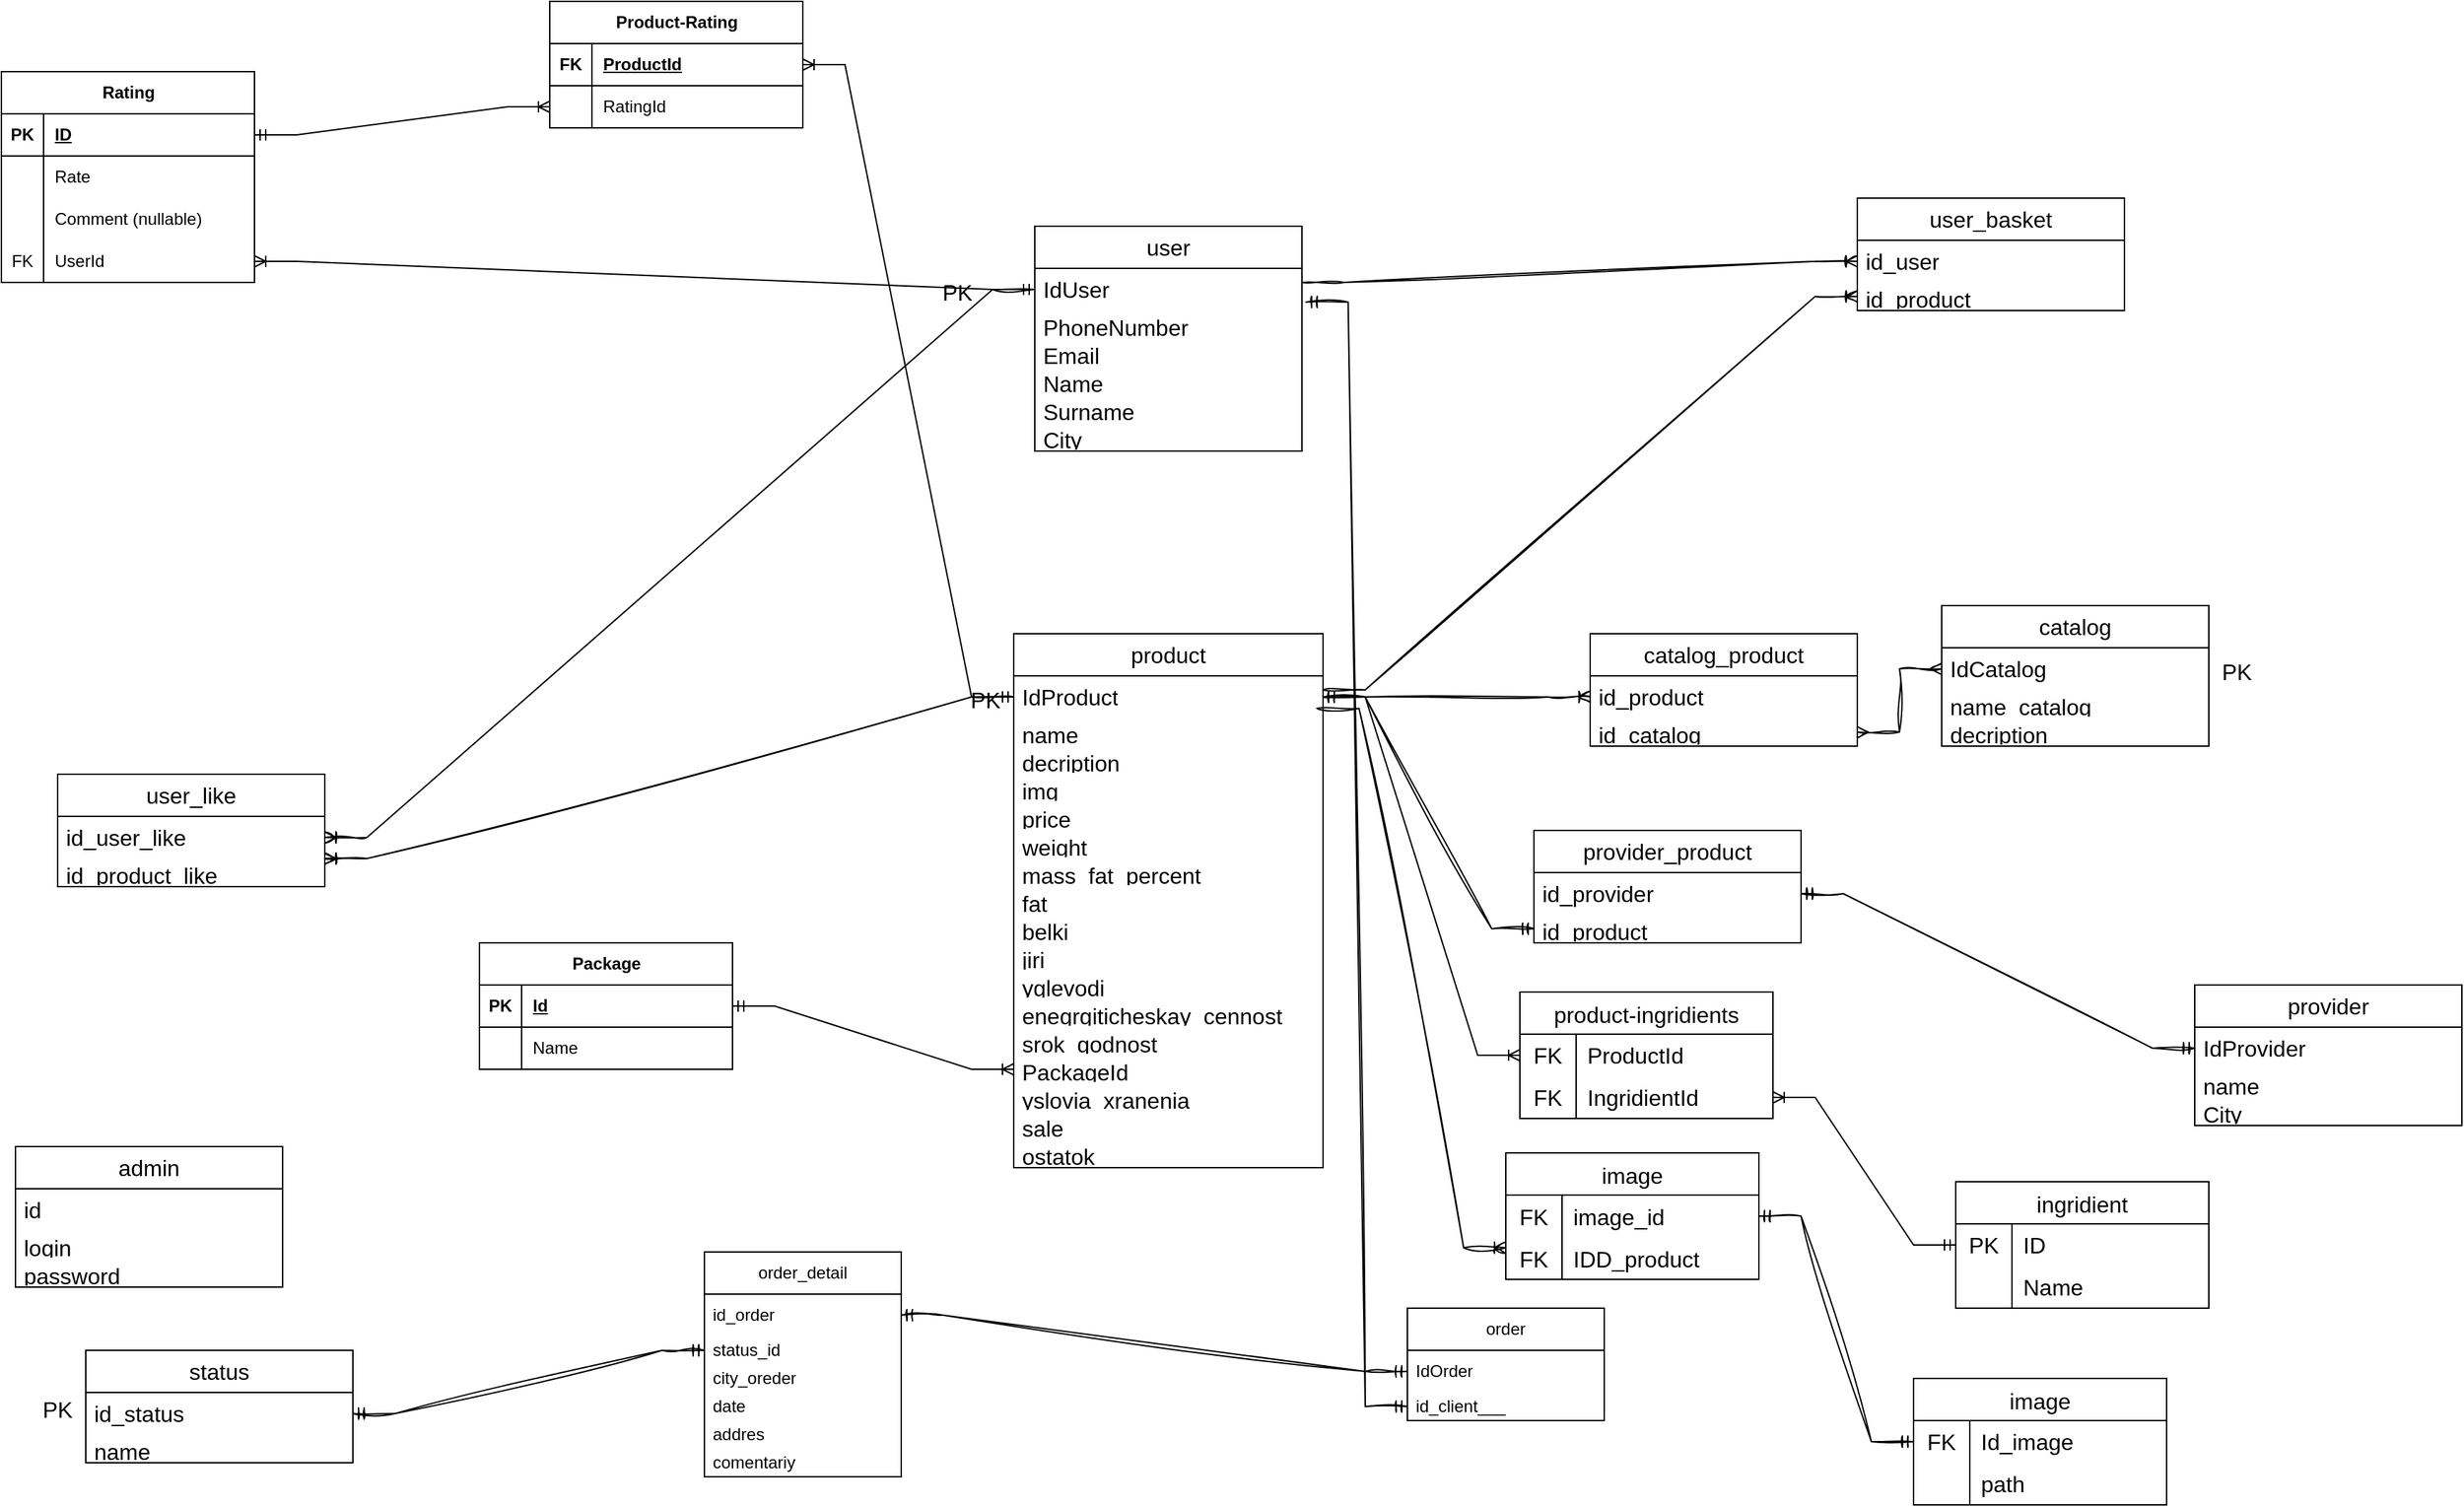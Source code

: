 <mxfile version="22.0.4" type="device">
  <diagram name="Страница — 1" id="9WhRX4E4JsD9WBq3eTZg">
    <mxGraphModel dx="2172" dy="1780" grid="1" gridSize="10" guides="1" tooltips="1" connect="1" arrows="1" fold="1" page="1" pageScale="1" pageWidth="827" pageHeight="1169" math="0" shadow="0">
      <root>
        <mxCell id="0" />
        <mxCell id="1" parent="0" />
        <mxCell id="KAhlrAzQ4yPMb8R67TAE-7" value="user" style="swimlane;fontStyle=0;childLayout=stackLayout;horizontal=1;startSize=30;horizontalStack=0;resizeParent=1;resizeParentMax=0;resizeLast=0;collapsible=1;marginBottom=0;whiteSpace=wrap;html=1;hachureGap=4;fontFamily=Helvetica;fontSize=16;" parent="1" vertex="1">
          <mxGeometry x="295" y="-120" width="190" height="160" as="geometry" />
        </mxCell>
        <mxCell id="KAhlrAzQ4yPMb8R67TAE-8" value="IdUser" style="text;strokeColor=none;fillColor=none;align=left;verticalAlign=middle;spacingLeft=4;spacingRight=4;overflow=hidden;points=[[0,0.5],[1,0.5]];portConstraint=eastwest;rotatable=0;whiteSpace=wrap;html=1;fontSize=16;fontFamily=Helvetica;" parent="KAhlrAzQ4yPMb8R67TAE-7" vertex="1">
          <mxGeometry y="30" width="190" height="30" as="geometry" />
        </mxCell>
        <mxCell id="KAhlrAzQ4yPMb8R67TAE-9" value="PhoneNumber" style="text;strokeColor=none;fillColor=none;align=left;verticalAlign=middle;spacingLeft=4;spacingRight=4;overflow=hidden;points=[[0,0.5],[1,0.5]];portConstraint=eastwest;rotatable=0;whiteSpace=wrap;html=1;fontSize=16;fontFamily=Helvetica;" parent="KAhlrAzQ4yPMb8R67TAE-7" vertex="1">
          <mxGeometry y="60" width="190" height="20" as="geometry" />
        </mxCell>
        <mxCell id="KAhlrAzQ4yPMb8R67TAE-10" value="Email" style="text;strokeColor=none;fillColor=none;align=left;verticalAlign=middle;spacingLeft=4;spacingRight=4;overflow=hidden;points=[[0,0.5],[1,0.5]];portConstraint=eastwest;rotatable=0;whiteSpace=wrap;html=1;fontSize=16;fontFamily=Helvetica;" parent="KAhlrAzQ4yPMb8R67TAE-7" vertex="1">
          <mxGeometry y="80" width="190" height="20" as="geometry" />
        </mxCell>
        <mxCell id="KAhlrAzQ4yPMb8R67TAE-11" value="Name" style="text;strokeColor=none;fillColor=none;align=left;verticalAlign=middle;spacingLeft=4;spacingRight=4;overflow=hidden;points=[[0,0.5],[1,0.5]];portConstraint=eastwest;rotatable=0;whiteSpace=wrap;html=1;fontSize=16;fontFamily=Helvetica;" parent="KAhlrAzQ4yPMb8R67TAE-7" vertex="1">
          <mxGeometry y="100" width="190" height="20" as="geometry" />
        </mxCell>
        <mxCell id="KAhlrAzQ4yPMb8R67TAE-12" value="Surname" style="text;strokeColor=none;fillColor=none;align=left;verticalAlign=middle;spacingLeft=4;spacingRight=4;overflow=hidden;points=[[0,0.5],[1,0.5]];portConstraint=eastwest;rotatable=0;whiteSpace=wrap;html=1;fontSize=16;fontFamily=Helvetica;" parent="KAhlrAzQ4yPMb8R67TAE-7" vertex="1">
          <mxGeometry y="120" width="190" height="20" as="geometry" />
        </mxCell>
        <mxCell id="KAhlrAzQ4yPMb8R67TAE-13" value="City" style="text;strokeColor=none;fillColor=none;align=left;verticalAlign=middle;spacingLeft=4;spacingRight=4;overflow=hidden;points=[[0,0.5],[1,0.5]];portConstraint=eastwest;rotatable=0;whiteSpace=wrap;html=1;fontSize=16;fontFamily=Helvetica;" parent="KAhlrAzQ4yPMb8R67TAE-7" vertex="1">
          <mxGeometry y="140" width="190" height="20" as="geometry" />
        </mxCell>
        <mxCell id="KAhlrAzQ4yPMb8R67TAE-14" value="admin" style="swimlane;fontStyle=0;childLayout=stackLayout;horizontal=1;startSize=30;horizontalStack=0;resizeParent=1;resizeParentMax=0;resizeLast=0;collapsible=1;marginBottom=0;whiteSpace=wrap;html=1;hachureGap=4;fontFamily=Helvetica;fontSize=16;" parent="1" vertex="1">
          <mxGeometry x="-430" y="535" width="190" height="100" as="geometry" />
        </mxCell>
        <mxCell id="KAhlrAzQ4yPMb8R67TAE-15" value="id" style="text;strokeColor=none;fillColor=none;align=left;verticalAlign=middle;spacingLeft=4;spacingRight=4;overflow=hidden;points=[[0,0.5],[1,0.5]];portConstraint=eastwest;rotatable=0;whiteSpace=wrap;html=1;fontSize=16;fontFamily=Helvetica;" parent="KAhlrAzQ4yPMb8R67TAE-14" vertex="1">
          <mxGeometry y="30" width="190" height="30" as="geometry" />
        </mxCell>
        <mxCell id="KAhlrAzQ4yPMb8R67TAE-17" value="login" style="text;strokeColor=none;fillColor=none;align=left;verticalAlign=middle;spacingLeft=4;spacingRight=4;overflow=hidden;points=[[0,0.5],[1,0.5]];portConstraint=eastwest;rotatable=0;whiteSpace=wrap;html=1;fontSize=16;fontFamily=Helvetica;" parent="KAhlrAzQ4yPMb8R67TAE-14" vertex="1">
          <mxGeometry y="60" width="190" height="20" as="geometry" />
        </mxCell>
        <mxCell id="KAhlrAzQ4yPMb8R67TAE-18" value="password" style="text;strokeColor=none;fillColor=none;align=left;verticalAlign=middle;spacingLeft=4;spacingRight=4;overflow=hidden;points=[[0,0.5],[1,0.5]];portConstraint=eastwest;rotatable=0;whiteSpace=wrap;html=1;fontSize=16;fontFamily=Helvetica;" parent="KAhlrAzQ4yPMb8R67TAE-14" vertex="1">
          <mxGeometry y="80" width="190" height="20" as="geometry" />
        </mxCell>
        <mxCell id="KAhlrAzQ4yPMb8R67TAE-21" value="user_basket" style="swimlane;fontStyle=0;childLayout=stackLayout;horizontal=1;startSize=30;horizontalStack=0;resizeParent=1;resizeParentMax=0;resizeLast=0;collapsible=1;marginBottom=0;whiteSpace=wrap;html=1;hachureGap=4;fontFamily=Helvetica;fontSize=16;" parent="1" vertex="1">
          <mxGeometry x="880" y="-140" width="190" height="80" as="geometry" />
        </mxCell>
        <mxCell id="KAhlrAzQ4yPMb8R67TAE-22" value="id_user" style="text;strokeColor=none;fillColor=none;align=left;verticalAlign=middle;spacingLeft=4;spacingRight=4;overflow=hidden;points=[[0,0.5],[1,0.5]];portConstraint=eastwest;rotatable=0;whiteSpace=wrap;html=1;fontSize=16;fontFamily=Helvetica;" parent="KAhlrAzQ4yPMb8R67TAE-21" vertex="1">
          <mxGeometry y="30" width="190" height="30" as="geometry" />
        </mxCell>
        <mxCell id="KAhlrAzQ4yPMb8R67TAE-23" value="id_product" style="text;strokeColor=none;fillColor=none;align=left;verticalAlign=middle;spacingLeft=4;spacingRight=4;overflow=hidden;points=[[0,0.5],[1,0.5]];portConstraint=eastwest;rotatable=0;whiteSpace=wrap;html=1;fontSize=16;fontFamily=Helvetica;" parent="KAhlrAzQ4yPMb8R67TAE-21" vertex="1">
          <mxGeometry y="60" width="190" height="20" as="geometry" />
        </mxCell>
        <mxCell id="KAhlrAzQ4yPMb8R67TAE-28" value="product" style="swimlane;fontStyle=0;childLayout=stackLayout;horizontal=1;startSize=30;horizontalStack=0;resizeParent=1;resizeParentMax=0;resizeLast=0;collapsible=1;marginBottom=0;whiteSpace=wrap;html=1;hachureGap=4;fontFamily=Helvetica;fontSize=16;" parent="1" vertex="1">
          <mxGeometry x="280" y="170" width="220" height="380" as="geometry" />
        </mxCell>
        <mxCell id="KAhlrAzQ4yPMb8R67TAE-29" value="IdProduct" style="text;strokeColor=none;fillColor=none;align=left;verticalAlign=middle;spacingLeft=4;spacingRight=4;overflow=hidden;points=[[0,0.5],[1,0.5]];portConstraint=eastwest;rotatable=0;whiteSpace=wrap;html=1;fontSize=16;fontFamily=Helvetica;" parent="KAhlrAzQ4yPMb8R67TAE-28" vertex="1">
          <mxGeometry y="30" width="220" height="30" as="geometry" />
        </mxCell>
        <mxCell id="KAhlrAzQ4yPMb8R67TAE-33" value="name" style="text;strokeColor=none;fillColor=none;align=left;verticalAlign=middle;spacingLeft=4;spacingRight=4;overflow=hidden;points=[[0,0.5],[1,0.5]];portConstraint=eastwest;rotatable=0;whiteSpace=wrap;html=1;fontSize=16;fontFamily=Helvetica;" parent="KAhlrAzQ4yPMb8R67TAE-28" vertex="1">
          <mxGeometry y="60" width="220" height="20" as="geometry" />
        </mxCell>
        <mxCell id="KAhlrAzQ4yPMb8R67TAE-30" value="decription" style="text;strokeColor=none;fillColor=none;align=left;verticalAlign=middle;spacingLeft=4;spacingRight=4;overflow=hidden;points=[[0,0.5],[1,0.5]];portConstraint=eastwest;rotatable=0;whiteSpace=wrap;html=1;fontSize=16;fontFamily=Helvetica;" parent="KAhlrAzQ4yPMb8R67TAE-28" vertex="1">
          <mxGeometry y="80" width="220" height="20" as="geometry" />
        </mxCell>
        <mxCell id="KAhlrAzQ4yPMb8R67TAE-31" value="img" style="text;strokeColor=none;fillColor=none;align=left;verticalAlign=middle;spacingLeft=4;spacingRight=4;overflow=hidden;points=[[0,0.5],[1,0.5]];portConstraint=eastwest;rotatable=0;whiteSpace=wrap;html=1;fontSize=16;fontFamily=Helvetica;" parent="KAhlrAzQ4yPMb8R67TAE-28" vertex="1">
          <mxGeometry y="100" width="220" height="20" as="geometry" />
        </mxCell>
        <mxCell id="KAhlrAzQ4yPMb8R67TAE-34" value="price" style="text;strokeColor=none;fillColor=none;align=left;verticalAlign=middle;spacingLeft=4;spacingRight=4;overflow=hidden;points=[[0,0.5],[1,0.5]];portConstraint=eastwest;rotatable=0;whiteSpace=wrap;html=1;fontSize=16;fontFamily=Helvetica;" parent="KAhlrAzQ4yPMb8R67TAE-28" vertex="1">
          <mxGeometry y="120" width="220" height="20" as="geometry" />
        </mxCell>
        <mxCell id="KAhlrAzQ4yPMb8R67TAE-35" value="weight" style="text;strokeColor=none;fillColor=none;align=left;verticalAlign=middle;spacingLeft=4;spacingRight=4;overflow=hidden;points=[[0,0.5],[1,0.5]];portConstraint=eastwest;rotatable=0;whiteSpace=wrap;html=1;fontSize=16;fontFamily=Helvetica;" parent="KAhlrAzQ4yPMb8R67TAE-28" vertex="1">
          <mxGeometry y="140" width="220" height="20" as="geometry" />
        </mxCell>
        <mxCell id="KAhlrAzQ4yPMb8R67TAE-36" value="mass_fat_percent" style="text;strokeColor=none;fillColor=none;align=left;verticalAlign=middle;spacingLeft=4;spacingRight=4;overflow=hidden;points=[[0,0.5],[1,0.5]];portConstraint=eastwest;rotatable=0;whiteSpace=wrap;html=1;fontSize=16;fontFamily=Helvetica;" parent="KAhlrAzQ4yPMb8R67TAE-28" vertex="1">
          <mxGeometry y="160" width="220" height="20" as="geometry" />
        </mxCell>
        <mxCell id="KAhlrAzQ4yPMb8R67TAE-37" value="fat" style="text;strokeColor=none;fillColor=none;align=left;verticalAlign=middle;spacingLeft=4;spacingRight=4;overflow=hidden;points=[[0,0.5],[1,0.5]];portConstraint=eastwest;rotatable=0;whiteSpace=wrap;html=1;fontSize=16;fontFamily=Helvetica;" parent="KAhlrAzQ4yPMb8R67TAE-28" vertex="1">
          <mxGeometry y="180" width="220" height="20" as="geometry" />
        </mxCell>
        <mxCell id="KAhlrAzQ4yPMb8R67TAE-38" value="belki" style="text;strokeColor=none;fillColor=none;align=left;verticalAlign=middle;spacingLeft=4;spacingRight=4;overflow=hidden;points=[[0,0.5],[1,0.5]];portConstraint=eastwest;rotatable=0;whiteSpace=wrap;html=1;fontSize=16;fontFamily=Helvetica;" parent="KAhlrAzQ4yPMb8R67TAE-28" vertex="1">
          <mxGeometry y="200" width="220" height="20" as="geometry" />
        </mxCell>
        <mxCell id="KAhlrAzQ4yPMb8R67TAE-39" value="jiri" style="text;strokeColor=none;fillColor=none;align=left;verticalAlign=middle;spacingLeft=4;spacingRight=4;overflow=hidden;points=[[0,0.5],[1,0.5]];portConstraint=eastwest;rotatable=0;whiteSpace=wrap;html=1;fontSize=16;fontFamily=Helvetica;" parent="KAhlrAzQ4yPMb8R67TAE-28" vertex="1">
          <mxGeometry y="220" width="220" height="20" as="geometry" />
        </mxCell>
        <mxCell id="KAhlrAzQ4yPMb8R67TAE-40" value="yglevodi" style="text;strokeColor=none;fillColor=none;align=left;verticalAlign=middle;spacingLeft=4;spacingRight=4;overflow=hidden;points=[[0,0.5],[1,0.5]];portConstraint=eastwest;rotatable=0;whiteSpace=wrap;html=1;fontSize=16;fontFamily=Helvetica;" parent="KAhlrAzQ4yPMb8R67TAE-28" vertex="1">
          <mxGeometry y="240" width="220" height="20" as="geometry" />
        </mxCell>
        <mxCell id="KAhlrAzQ4yPMb8R67TAE-41" value="enegrgiticheskay_cennost" style="text;strokeColor=none;fillColor=none;align=left;verticalAlign=middle;spacingLeft=4;spacingRight=4;overflow=hidden;points=[[0,0.5],[1,0.5]];portConstraint=eastwest;rotatable=0;whiteSpace=wrap;html=1;fontSize=16;fontFamily=Helvetica;" parent="KAhlrAzQ4yPMb8R67TAE-28" vertex="1">
          <mxGeometry y="260" width="220" height="20" as="geometry" />
        </mxCell>
        <mxCell id="KAhlrAzQ4yPMb8R67TAE-42" value="srok_godnost" style="text;strokeColor=none;fillColor=none;align=left;verticalAlign=middle;spacingLeft=4;spacingRight=4;overflow=hidden;points=[[0,0.5],[1,0.5]];portConstraint=eastwest;rotatable=0;whiteSpace=wrap;html=1;fontSize=16;fontFamily=Helvetica;" parent="KAhlrAzQ4yPMb8R67TAE-28" vertex="1">
          <mxGeometry y="280" width="220" height="20" as="geometry" />
        </mxCell>
        <mxCell id="KAhlrAzQ4yPMb8R67TAE-43" value="PackageId" style="text;strokeColor=none;fillColor=none;align=left;verticalAlign=middle;spacingLeft=4;spacingRight=4;overflow=hidden;points=[[0,0.5],[1,0.5]];portConstraint=eastwest;rotatable=0;whiteSpace=wrap;html=1;fontSize=16;fontFamily=Helvetica;" parent="KAhlrAzQ4yPMb8R67TAE-28" vertex="1">
          <mxGeometry y="300" width="220" height="20" as="geometry" />
        </mxCell>
        <mxCell id="KAhlrAzQ4yPMb8R67TAE-44" value="yslovia_xranenia" style="text;strokeColor=none;fillColor=none;align=left;verticalAlign=middle;spacingLeft=4;spacingRight=4;overflow=hidden;points=[[0,0.5],[1,0.5]];portConstraint=eastwest;rotatable=0;whiteSpace=wrap;html=1;fontSize=16;fontFamily=Helvetica;" parent="KAhlrAzQ4yPMb8R67TAE-28" vertex="1">
          <mxGeometry y="320" width="220" height="20" as="geometry" />
        </mxCell>
        <mxCell id="wqo8JeMT_6ZInJvY4wni-1" value="sale" style="text;strokeColor=none;fillColor=none;align=left;verticalAlign=middle;spacingLeft=4;spacingRight=4;overflow=hidden;points=[[0,0.5],[1,0.5]];portConstraint=eastwest;rotatable=0;whiteSpace=wrap;html=1;fontSize=16;fontFamily=Helvetica;" vertex="1" parent="KAhlrAzQ4yPMb8R67TAE-28">
          <mxGeometry y="340" width="220" height="20" as="geometry" />
        </mxCell>
        <mxCell id="wqo8JeMT_6ZInJvY4wni-2" value="ostatok" style="text;strokeColor=none;fillColor=none;align=left;verticalAlign=middle;spacingLeft=4;spacingRight=4;overflow=hidden;points=[[0,0.5],[1,0.5]];portConstraint=eastwest;rotatable=0;whiteSpace=wrap;html=1;fontSize=16;fontFamily=Helvetica;" vertex="1" parent="KAhlrAzQ4yPMb8R67TAE-28">
          <mxGeometry y="360" width="220" height="20" as="geometry" />
        </mxCell>
        <mxCell id="KAhlrAzQ4yPMb8R67TAE-49" value="user_like" style="swimlane;fontStyle=0;childLayout=stackLayout;horizontal=1;startSize=30;horizontalStack=0;resizeParent=1;resizeParentMax=0;resizeLast=0;collapsible=1;marginBottom=0;whiteSpace=wrap;html=1;hachureGap=4;fontFamily=Helvetica;fontSize=16;" parent="1" vertex="1">
          <mxGeometry x="-400" y="270" width="190" height="80" as="geometry" />
        </mxCell>
        <mxCell id="KAhlrAzQ4yPMb8R67TAE-50" value="id_user_like" style="text;strokeColor=none;fillColor=none;align=left;verticalAlign=middle;spacingLeft=4;spacingRight=4;overflow=hidden;points=[[0,0.5],[1,0.5]];portConstraint=eastwest;rotatable=0;whiteSpace=wrap;html=1;fontSize=16;fontFamily=Helvetica;" parent="KAhlrAzQ4yPMb8R67TAE-49" vertex="1">
          <mxGeometry y="30" width="190" height="30" as="geometry" />
        </mxCell>
        <mxCell id="KAhlrAzQ4yPMb8R67TAE-51" value="id_product_like" style="text;strokeColor=none;fillColor=none;align=left;verticalAlign=middle;spacingLeft=4;spacingRight=4;overflow=hidden;points=[[0,0.5],[1,0.5]];portConstraint=eastwest;rotatable=0;whiteSpace=wrap;html=1;fontSize=16;fontFamily=Helvetica;" parent="KAhlrAzQ4yPMb8R67TAE-49" vertex="1">
          <mxGeometry y="60" width="190" height="20" as="geometry" />
        </mxCell>
        <mxCell id="KAhlrAzQ4yPMb8R67TAE-53" value="catalog" style="swimlane;fontStyle=0;childLayout=stackLayout;horizontal=1;startSize=30;horizontalStack=0;resizeParent=1;resizeParentMax=0;resizeLast=0;collapsible=1;marginBottom=0;whiteSpace=wrap;html=1;hachureGap=4;fontFamily=Helvetica;fontSize=16;" parent="1" vertex="1">
          <mxGeometry x="940" y="150" width="190" height="100" as="geometry" />
        </mxCell>
        <mxCell id="KAhlrAzQ4yPMb8R67TAE-54" value="IdCatalog" style="text;strokeColor=none;fillColor=none;align=left;verticalAlign=middle;spacingLeft=4;spacingRight=4;overflow=hidden;points=[[0,0.5],[1,0.5]];portConstraint=eastwest;rotatable=0;whiteSpace=wrap;html=1;fontSize=16;fontFamily=Helvetica;" parent="KAhlrAzQ4yPMb8R67TAE-53" vertex="1">
          <mxGeometry y="30" width="190" height="30" as="geometry" />
        </mxCell>
        <mxCell id="KAhlrAzQ4yPMb8R67TAE-55" value="name_catalog" style="text;strokeColor=none;fillColor=none;align=left;verticalAlign=middle;spacingLeft=4;spacingRight=4;overflow=hidden;points=[[0,0.5],[1,0.5]];portConstraint=eastwest;rotatable=0;whiteSpace=wrap;html=1;fontSize=16;fontFamily=Helvetica;" parent="KAhlrAzQ4yPMb8R67TAE-53" vertex="1">
          <mxGeometry y="60" width="190" height="20" as="geometry" />
        </mxCell>
        <mxCell id="KAhlrAzQ4yPMb8R67TAE-56" value="decription" style="text;strokeColor=none;fillColor=none;align=left;verticalAlign=middle;spacingLeft=4;spacingRight=4;overflow=hidden;points=[[0,0.5],[1,0.5]];portConstraint=eastwest;rotatable=0;whiteSpace=wrap;html=1;fontSize=16;fontFamily=Helvetica;" parent="KAhlrAzQ4yPMb8R67TAE-53" vertex="1">
          <mxGeometry y="80" width="190" height="20" as="geometry" />
        </mxCell>
        <mxCell id="KAhlrAzQ4yPMb8R67TAE-58" value="provider_product" style="swimlane;fontStyle=0;childLayout=stackLayout;horizontal=1;startSize=30;horizontalStack=0;resizeParent=1;resizeParentMax=0;resizeLast=0;collapsible=1;marginBottom=0;whiteSpace=wrap;html=1;hachureGap=4;fontFamily=Helvetica;fontSize=16;" parent="1" vertex="1">
          <mxGeometry x="650" y="310" width="190" height="80" as="geometry" />
        </mxCell>
        <mxCell id="KAhlrAzQ4yPMb8R67TAE-59" value="id_provider" style="text;strokeColor=none;fillColor=none;align=left;verticalAlign=middle;spacingLeft=4;spacingRight=4;overflow=hidden;points=[[0,0.5],[1,0.5]];portConstraint=eastwest;rotatable=0;whiteSpace=wrap;html=1;fontSize=16;fontFamily=Helvetica;" parent="KAhlrAzQ4yPMb8R67TAE-58" vertex="1">
          <mxGeometry y="30" width="190" height="30" as="geometry" />
        </mxCell>
        <mxCell id="KAhlrAzQ4yPMb8R67TAE-60" value="id_product" style="text;strokeColor=none;fillColor=none;align=left;verticalAlign=middle;spacingLeft=4;spacingRight=4;overflow=hidden;points=[[0,0.5],[1,0.5]];portConstraint=eastwest;rotatable=0;whiteSpace=wrap;html=1;fontSize=16;fontFamily=Helvetica;" parent="KAhlrAzQ4yPMb8R67TAE-58" vertex="1">
          <mxGeometry y="60" width="190" height="20" as="geometry" />
        </mxCell>
        <mxCell id="KAhlrAzQ4yPMb8R67TAE-62" value="provider" style="swimlane;fontStyle=0;childLayout=stackLayout;horizontal=1;startSize=30;horizontalStack=0;resizeParent=1;resizeParentMax=0;resizeLast=0;collapsible=1;marginBottom=0;whiteSpace=wrap;html=1;hachureGap=4;fontFamily=Helvetica;fontSize=16;" parent="1" vertex="1">
          <mxGeometry x="1120" y="420" width="190" height="100" as="geometry" />
        </mxCell>
        <mxCell id="KAhlrAzQ4yPMb8R67TAE-63" value="IdProvider" style="text;strokeColor=none;fillColor=none;align=left;verticalAlign=middle;spacingLeft=4;spacingRight=4;overflow=hidden;points=[[0,0.5],[1,0.5]];portConstraint=eastwest;rotatable=0;whiteSpace=wrap;html=1;fontSize=16;fontFamily=Helvetica;" parent="KAhlrAzQ4yPMb8R67TAE-62" vertex="1">
          <mxGeometry y="30" width="190" height="30" as="geometry" />
        </mxCell>
        <mxCell id="kQX46YKW3knLkRu3KK91-84" value="name" style="text;strokeColor=none;fillColor=none;align=left;verticalAlign=middle;spacingLeft=4;spacingRight=4;overflow=hidden;points=[[0,0.5],[1,0.5]];portConstraint=eastwest;rotatable=0;whiteSpace=wrap;html=1;fontSize=16;fontFamily=Helvetica;" parent="KAhlrAzQ4yPMb8R67TAE-62" vertex="1">
          <mxGeometry y="60" width="190" height="20" as="geometry" />
        </mxCell>
        <mxCell id="KAhlrAzQ4yPMb8R67TAE-64" value="City" style="text;strokeColor=none;fillColor=none;align=left;verticalAlign=middle;spacingLeft=4;spacingRight=4;overflow=hidden;points=[[0,0.5],[1,0.5]];portConstraint=eastwest;rotatable=0;whiteSpace=wrap;html=1;fontSize=16;fontFamily=Helvetica;" parent="KAhlrAzQ4yPMb8R67TAE-62" vertex="1">
          <mxGeometry y="80" width="190" height="20" as="geometry" />
        </mxCell>
        <mxCell id="KAhlrAzQ4yPMb8R67TAE-72" value="status" style="swimlane;fontStyle=0;childLayout=stackLayout;horizontal=1;startSize=30;horizontalStack=0;resizeParent=1;resizeParentMax=0;resizeLast=0;collapsible=1;marginBottom=0;whiteSpace=wrap;html=1;hachureGap=4;fontFamily=Helvetica;fontSize=16;" parent="1" vertex="1">
          <mxGeometry x="-380" y="680" width="190" height="80" as="geometry" />
        </mxCell>
        <mxCell id="KAhlrAzQ4yPMb8R67TAE-73" value="id_status" style="text;strokeColor=none;fillColor=none;align=left;verticalAlign=middle;spacingLeft=4;spacingRight=4;overflow=hidden;points=[[0,0.5],[1,0.5]];portConstraint=eastwest;rotatable=0;whiteSpace=wrap;html=1;fontSize=16;fontFamily=Helvetica;" parent="KAhlrAzQ4yPMb8R67TAE-72" vertex="1">
          <mxGeometry y="30" width="190" height="30" as="geometry" />
        </mxCell>
        <mxCell id="KAhlrAzQ4yPMb8R67TAE-74" value="name" style="text;strokeColor=none;fillColor=none;align=left;verticalAlign=middle;spacingLeft=4;spacingRight=4;overflow=hidden;points=[[0,0.5],[1,0.5]];portConstraint=eastwest;rotatable=0;whiteSpace=wrap;html=1;fontSize=16;fontFamily=Helvetica;" parent="KAhlrAzQ4yPMb8R67TAE-72" vertex="1">
          <mxGeometry y="60" width="190" height="20" as="geometry" />
        </mxCell>
        <mxCell id="KAhlrAzQ4yPMb8R67TAE-75" value="order_detail" style="swimlane;fontStyle=0;childLayout=stackLayout;horizontal=1;startSize=30;horizontalStack=0;resizeParent=1;resizeParentMax=0;resizeLast=0;collapsible=1;marginBottom=0;whiteSpace=wrap;html=1;fontFamily=Helvetica;" parent="1" vertex="1">
          <mxGeometry x="60" y="610" width="140" height="160" as="geometry" />
        </mxCell>
        <mxCell id="KAhlrAzQ4yPMb8R67TAE-76" value="id_order" style="text;strokeColor=none;fillColor=none;align=left;verticalAlign=middle;spacingLeft=4;spacingRight=4;overflow=hidden;points=[[0,0.5],[1,0.5]];portConstraint=eastwest;rotatable=0;whiteSpace=wrap;html=1;fontFamily=Helvetica;" parent="KAhlrAzQ4yPMb8R67TAE-75" vertex="1">
          <mxGeometry y="30" width="140" height="30" as="geometry" />
        </mxCell>
        <mxCell id="KAhlrAzQ4yPMb8R67TAE-78" value="status_id" style="text;strokeColor=none;fillColor=none;align=left;verticalAlign=middle;spacingLeft=4;spacingRight=4;overflow=hidden;points=[[0,0.5],[1,0.5]];portConstraint=eastwest;rotatable=0;whiteSpace=wrap;html=1;fontFamily=Helvetica;" parent="KAhlrAzQ4yPMb8R67TAE-75" vertex="1">
          <mxGeometry y="60" width="140" height="20" as="geometry" />
        </mxCell>
        <mxCell id="KAhlrAzQ4yPMb8R67TAE-101" value="city_oreder" style="text;strokeColor=none;fillColor=none;align=left;verticalAlign=middle;spacingLeft=4;spacingRight=4;overflow=hidden;points=[[0,0.5],[1,0.5]];portConstraint=eastwest;rotatable=0;whiteSpace=wrap;html=1;fontFamily=Helvetica;" parent="KAhlrAzQ4yPMb8R67TAE-75" vertex="1">
          <mxGeometry y="80" width="140" height="20" as="geometry" />
        </mxCell>
        <mxCell id="KAhlrAzQ4yPMb8R67TAE-102" value="date" style="text;strokeColor=none;fillColor=none;align=left;verticalAlign=middle;spacingLeft=4;spacingRight=4;overflow=hidden;points=[[0,0.5],[1,0.5]];portConstraint=eastwest;rotatable=0;whiteSpace=wrap;html=1;fontFamily=Helvetica;" parent="KAhlrAzQ4yPMb8R67TAE-75" vertex="1">
          <mxGeometry y="100" width="140" height="20" as="geometry" />
        </mxCell>
        <mxCell id="KAhlrAzQ4yPMb8R67TAE-124" value="addres" style="text;strokeColor=none;fillColor=none;align=left;verticalAlign=middle;spacingLeft=4;spacingRight=4;overflow=hidden;points=[[0,0.5],[1,0.5]];portConstraint=eastwest;rotatable=0;whiteSpace=wrap;html=1;fontFamily=Helvetica;" parent="KAhlrAzQ4yPMb8R67TAE-75" vertex="1">
          <mxGeometry y="120" width="140" height="20" as="geometry" />
        </mxCell>
        <mxCell id="KAhlrAzQ4yPMb8R67TAE-125" value="comentariy" style="text;strokeColor=none;fillColor=none;align=left;verticalAlign=middle;spacingLeft=4;spacingRight=4;overflow=hidden;points=[[0,0.5],[1,0.5]];portConstraint=eastwest;rotatable=0;whiteSpace=wrap;html=1;fontFamily=Helvetica;" parent="KAhlrAzQ4yPMb8R67TAE-75" vertex="1">
          <mxGeometry y="140" width="140" height="20" as="geometry" />
        </mxCell>
        <mxCell id="KAhlrAzQ4yPMb8R67TAE-80" value="" style="edgeStyle=entityRelationEdgeStyle;fontSize=12;html=1;endArrow=ERoneToMany;rounded=0;sketch=1;hachureGap=4;jiggle=2;curveFitting=1;fontFamily=Helvetica;exitX=1;exitY=0.25;exitDx=0;exitDy=0;entryX=0;entryY=0.5;entryDx=0;entryDy=0;" parent="1" source="KAhlrAzQ4yPMb8R67TAE-7" target="KAhlrAzQ4yPMb8R67TAE-22" edge="1">
          <mxGeometry width="100" height="100" relative="1" as="geometry">
            <mxPoint x="-30" y="-30" as="sourcePoint" />
            <mxPoint x="70" y="-130" as="targetPoint" />
          </mxGeometry>
        </mxCell>
        <mxCell id="KAhlrAzQ4yPMb8R67TAE-81" value="" style="edgeStyle=entityRelationEdgeStyle;fontSize=12;html=1;endArrow=ERoneToMany;rounded=0;sketch=1;hachureGap=4;jiggle=2;curveFitting=1;fontFamily=Helvetica;exitX=0;exitY=0.5;exitDx=0;exitDy=0;entryX=1;entryY=0.5;entryDx=0;entryDy=0;" parent="1" source="KAhlrAzQ4yPMb8R67TAE-8" target="KAhlrAzQ4yPMb8R67TAE-50" edge="1">
          <mxGeometry width="100" height="100" relative="1" as="geometry">
            <mxPoint x="170" y="110" as="sourcePoint" />
            <mxPoint x="260" y="-45" as="targetPoint" />
          </mxGeometry>
        </mxCell>
        <mxCell id="KAhlrAzQ4yPMb8R67TAE-82" value="" style="edgeStyle=entityRelationEdgeStyle;fontSize=12;html=1;endArrow=ERoneToMany;rounded=0;sketch=1;hachureGap=4;jiggle=2;curveFitting=1;fontFamily=Helvetica;exitX=0;exitY=0.5;exitDx=0;exitDy=0;entryX=1;entryY=0.75;entryDx=0;entryDy=0;" parent="1" source="KAhlrAzQ4yPMb8R67TAE-29" target="KAhlrAzQ4yPMb8R67TAE-49" edge="1">
          <mxGeometry width="100" height="100" relative="1" as="geometry">
            <mxPoint x="-20" y="115" as="sourcePoint" />
            <mxPoint x="-50" y="360" as="targetPoint" />
          </mxGeometry>
        </mxCell>
        <mxCell id="KAhlrAzQ4yPMb8R67TAE-88" value="catalog_product" style="swimlane;fontStyle=0;childLayout=stackLayout;horizontal=1;startSize=30;horizontalStack=0;resizeParent=1;resizeParentMax=0;resizeLast=0;collapsible=1;marginBottom=0;whiteSpace=wrap;html=1;hachureGap=4;fontFamily=Helvetica;fontSize=16;" parent="1" vertex="1">
          <mxGeometry x="690" y="170" width="190" height="80" as="geometry" />
        </mxCell>
        <mxCell id="KAhlrAzQ4yPMb8R67TAE-89" value="id_product" style="text;strokeColor=none;fillColor=none;align=left;verticalAlign=middle;spacingLeft=4;spacingRight=4;overflow=hidden;points=[[0,0.5],[1,0.5]];portConstraint=eastwest;rotatable=0;whiteSpace=wrap;html=1;fontSize=16;fontFamily=Helvetica;" parent="KAhlrAzQ4yPMb8R67TAE-88" vertex="1">
          <mxGeometry y="30" width="190" height="30" as="geometry" />
        </mxCell>
        <mxCell id="KAhlrAzQ4yPMb8R67TAE-90" value="id_catalog" style="text;strokeColor=none;fillColor=none;align=left;verticalAlign=middle;spacingLeft=4;spacingRight=4;overflow=hidden;points=[[0,0.5],[1,0.5]];portConstraint=eastwest;rotatable=0;whiteSpace=wrap;html=1;fontSize=16;fontFamily=Helvetica;" parent="KAhlrAzQ4yPMb8R67TAE-88" vertex="1">
          <mxGeometry y="60" width="190" height="20" as="geometry" />
        </mxCell>
        <mxCell id="KAhlrAzQ4yPMb8R67TAE-92" value="" style="edgeStyle=entityRelationEdgeStyle;fontSize=12;html=1;endArrow=ERoneToMany;rounded=0;sketch=1;hachureGap=4;jiggle=2;curveFitting=1;fontFamily=Helvetica;exitX=1;exitY=0.5;exitDx=0;exitDy=0;entryX=0;entryY=0.5;entryDx=0;entryDy=0;" parent="1" source="KAhlrAzQ4yPMb8R67TAE-29" target="KAhlrAzQ4yPMb8R67TAE-89" edge="1">
          <mxGeometry width="100" height="100" relative="1" as="geometry">
            <mxPoint x="290" y="225" as="sourcePoint" />
            <mxPoint x="-80" y="350" as="targetPoint" />
          </mxGeometry>
        </mxCell>
        <mxCell id="KAhlrAzQ4yPMb8R67TAE-93" value="" style="edgeStyle=entityRelationEdgeStyle;fontSize=12;html=1;endArrow=ERmany;startArrow=ERmany;rounded=0;sketch=1;hachureGap=4;jiggle=2;curveFitting=1;fontFamily=Helvetica;exitX=0;exitY=0.5;exitDx=0;exitDy=0;entryX=1;entryY=0.5;entryDx=0;entryDy=0;" parent="1" source="KAhlrAzQ4yPMb8R67TAE-54" target="KAhlrAzQ4yPMb8R67TAE-90" edge="1">
          <mxGeometry width="100" height="100" relative="1" as="geometry">
            <mxPoint x="460" y="530" as="sourcePoint" />
            <mxPoint x="780" y="580" as="targetPoint" />
          </mxGeometry>
        </mxCell>
        <mxCell id="KAhlrAzQ4yPMb8R67TAE-94" value="order" style="swimlane;fontStyle=0;childLayout=stackLayout;horizontal=1;startSize=30;horizontalStack=0;resizeParent=1;resizeParentMax=0;resizeLast=0;collapsible=1;marginBottom=0;whiteSpace=wrap;html=1;fontFamily=Helvetica;" parent="1" vertex="1">
          <mxGeometry x="560" y="650" width="140" height="80" as="geometry" />
        </mxCell>
        <mxCell id="KAhlrAzQ4yPMb8R67TAE-95" value="IdOrder" style="text;strokeColor=none;fillColor=none;align=left;verticalAlign=middle;spacingLeft=4;spacingRight=4;overflow=hidden;points=[[0,0.5],[1,0.5]];portConstraint=eastwest;rotatable=0;whiteSpace=wrap;html=1;fontFamily=Helvetica;" parent="KAhlrAzQ4yPMb8R67TAE-94" vertex="1">
          <mxGeometry y="30" width="140" height="30" as="geometry" />
        </mxCell>
        <mxCell id="KAhlrAzQ4yPMb8R67TAE-96" value="id_client___" style="text;strokeColor=none;fillColor=none;align=left;verticalAlign=middle;spacingLeft=4;spacingRight=4;overflow=hidden;points=[[0,0.5],[1,0.5]];portConstraint=eastwest;rotatable=0;whiteSpace=wrap;html=1;fontFamily=Helvetica;" parent="KAhlrAzQ4yPMb8R67TAE-94" vertex="1">
          <mxGeometry y="60" width="140" height="20" as="geometry" />
        </mxCell>
        <mxCell id="KAhlrAzQ4yPMb8R67TAE-98" value="" style="edgeStyle=entityRelationEdgeStyle;fontSize=12;html=1;endArrow=ERmandOne;startArrow=ERmandOne;rounded=0;sketch=1;hachureGap=4;jiggle=2;curveFitting=1;fontFamily=Helvetica;entryX=1;entryY=0.5;entryDx=0;entryDy=0;exitX=0;exitY=0.5;exitDx=0;exitDy=0;" parent="1" source="KAhlrAzQ4yPMb8R67TAE-95" target="KAhlrAzQ4yPMb8R67TAE-76" edge="1">
          <mxGeometry width="100" height="100" relative="1" as="geometry">
            <mxPoint x="40" y="670" as="sourcePoint" />
            <mxPoint x="140" y="570" as="targetPoint" />
          </mxGeometry>
        </mxCell>
        <mxCell id="KAhlrAzQ4yPMb8R67TAE-100" value="" style="edgeStyle=entityRelationEdgeStyle;fontSize=12;html=1;endArrow=ERmandOne;startArrow=ERmandOne;rounded=0;sketch=1;hachureGap=4;jiggle=2;curveFitting=1;fontFamily=Helvetica;entryX=0;entryY=0.5;entryDx=0;entryDy=0;exitX=1;exitY=0.5;exitDx=0;exitDy=0;" parent="1" source="KAhlrAzQ4yPMb8R67TAE-73" target="KAhlrAzQ4yPMb8R67TAE-78" edge="1">
          <mxGeometry width="100" height="100" relative="1" as="geometry">
            <mxPoint x="-210" y="760" as="sourcePoint" />
            <mxPoint x="140" y="670" as="targetPoint" />
            <Array as="points">
              <mxPoint x="-140" y="730" />
              <mxPoint x="-150" y="730" />
              <mxPoint x="-140" y="685" />
              <mxPoint x="-130" y="650" />
            </Array>
          </mxGeometry>
        </mxCell>
        <mxCell id="KAhlrAzQ4yPMb8R67TAE-108" value="" style="edgeStyle=entityRelationEdgeStyle;fontSize=12;html=1;endArrow=ERmandOne;startArrow=ERmandOne;rounded=0;sketch=1;hachureGap=4;jiggle=2;curveFitting=1;fontFamily=Helvetica;entryX=0;entryY=0.5;entryDx=0;entryDy=0;" parent="1" source="KAhlrAzQ4yPMb8R67TAE-29" target="KAhlrAzQ4yPMb8R67TAE-60" edge="1">
          <mxGeometry width="100" height="100" relative="1" as="geometry">
            <mxPoint x="500" y="220" as="sourcePoint" />
            <mxPoint x="690" y="330" as="targetPoint" />
          </mxGeometry>
        </mxCell>
        <mxCell id="KAhlrAzQ4yPMb8R67TAE-109" value="" style="edgeStyle=entityRelationEdgeStyle;fontSize=12;html=1;endArrow=ERmandOne;startArrow=ERmandOne;rounded=0;sketch=1;hachureGap=4;jiggle=2;curveFitting=1;fontFamily=Helvetica;entryX=0;entryY=0.5;entryDx=0;entryDy=0;exitX=1;exitY=0.5;exitDx=0;exitDy=0;" parent="1" source="KAhlrAzQ4yPMb8R67TAE-59" target="KAhlrAzQ4yPMb8R67TAE-63" edge="1">
          <mxGeometry width="100" height="100" relative="1" as="geometry">
            <mxPoint x="510" y="230" as="sourcePoint" />
            <mxPoint x="650" y="400" as="targetPoint" />
          </mxGeometry>
        </mxCell>
        <mxCell id="KAhlrAzQ4yPMb8R67TAE-110" value="" style="edgeStyle=entityRelationEdgeStyle;fontSize=12;html=1;endArrow=ERoneToMany;rounded=0;sketch=1;hachureGap=4;jiggle=2;curveFitting=1;fontFamily=Helvetica;entryX=0;entryY=0.5;entryDx=0;entryDy=0;" parent="1" target="KAhlrAzQ4yPMb8R67TAE-23" edge="1">
          <mxGeometry width="100" height="100" relative="1" as="geometry">
            <mxPoint x="500" y="210" as="sourcePoint" />
            <mxPoint x="480" y="-30" as="targetPoint" />
          </mxGeometry>
        </mxCell>
        <mxCell id="KAhlrAzQ4yPMb8R67TAE-111" value="&lt;font style=&quot;font-size: 16px;&quot;&gt;PK&lt;/font&gt;" style="text;html=1;strokeColor=none;fillColor=none;align=center;verticalAlign=middle;whiteSpace=wrap;rounded=0;fontSize=20;fontFamily=Helvetica;" parent="1" vertex="1">
          <mxGeometry x="230" y="200" width="60" height="30" as="geometry" />
        </mxCell>
        <mxCell id="KAhlrAzQ4yPMb8R67TAE-112" style="edgeStyle=orthogonalEdgeStyle;rounded=0;sketch=1;hachureGap=4;jiggle=2;curveFitting=1;orthogonalLoop=1;jettySize=auto;html=1;exitX=0.5;exitY=1;exitDx=0;exitDy=0;fontFamily=Helvetica;fontSize=16;" parent="1" source="KAhlrAzQ4yPMb8R67TAE-111" target="KAhlrAzQ4yPMb8R67TAE-111" edge="1">
          <mxGeometry relative="1" as="geometry" />
        </mxCell>
        <mxCell id="KAhlrAzQ4yPMb8R67TAE-117" value="&lt;font style=&quot;font-size: 16px;&quot;&gt;PK&lt;/font&gt;" style="text;html=1;strokeColor=none;fillColor=none;align=center;verticalAlign=middle;whiteSpace=wrap;rounded=0;fontSize=20;fontFamily=Helvetica;" parent="1" vertex="1">
          <mxGeometry x="-430" y="705" width="60" height="30" as="geometry" />
        </mxCell>
        <mxCell id="KAhlrAzQ4yPMb8R67TAE-119" value="" style="edgeStyle=entityRelationEdgeStyle;fontSize=12;html=1;endArrow=ERmandOne;startArrow=ERmandOne;rounded=0;sketch=1;hachureGap=4;jiggle=2;curveFitting=1;fontFamily=Helvetica;exitX=0;exitY=0.5;exitDx=0;exitDy=0;entryX=1.015;entryY=0.798;entryDx=0;entryDy=0;entryPerimeter=0;" parent="1" source="KAhlrAzQ4yPMb8R67TAE-96" target="KAhlrAzQ4yPMb8R67TAE-8" edge="1">
          <mxGeometry width="100" height="100" relative="1" as="geometry">
            <mxPoint x="-190" y="590" as="sourcePoint" />
            <mxPoint x="-90" y="490" as="targetPoint" />
            <Array as="points">
              <mxPoint x="530" y="350" />
            </Array>
          </mxGeometry>
        </mxCell>
        <mxCell id="KAhlrAzQ4yPMb8R67TAE-122" value="&lt;font style=&quot;font-size: 16px;&quot;&gt;PK&lt;/font&gt;" style="text;html=1;strokeColor=none;fillColor=none;align=center;verticalAlign=middle;whiteSpace=wrap;rounded=0;fontSize=20;fontFamily=Helvetica;" parent="1" vertex="1">
          <mxGeometry x="1120" y="180" width="60" height="30" as="geometry" />
        </mxCell>
        <mxCell id="KAhlrAzQ4yPMb8R67TAE-123" value="&lt;font style=&quot;font-size: 16px;&quot;&gt;PK&lt;/font&gt;" style="text;html=1;strokeColor=none;fillColor=none;align=center;verticalAlign=middle;whiteSpace=wrap;rounded=0;fontSize=20;fontFamily=Helvetica;" parent="1" vertex="1">
          <mxGeometry x="210" y="-90" width="60" height="30" as="geometry" />
        </mxCell>
        <mxCell id="kQX46YKW3knLkRu3KK91-1" value="ingridient" style="shape=table;startSize=30;container=1;collapsible=0;childLayout=tableLayout;fixedRows=1;rowLines=0;fontStyle=0;strokeColor=default;fontSize=16;" parent="1" vertex="1">
          <mxGeometry x="950" y="560" width="180" height="90" as="geometry" />
        </mxCell>
        <mxCell id="kQX46YKW3knLkRu3KK91-2" value="" style="shape=tableRow;horizontal=0;startSize=0;swimlaneHead=0;swimlaneBody=0;top=0;left=0;bottom=0;right=0;collapsible=0;dropTarget=0;fillColor=none;points=[[0,0.5],[1,0.5]];portConstraint=eastwest;strokeColor=inherit;fontSize=16;" parent="kQX46YKW3knLkRu3KK91-1" vertex="1">
          <mxGeometry y="30" width="180" height="30" as="geometry" />
        </mxCell>
        <mxCell id="kQX46YKW3knLkRu3KK91-3" value="PK" style="shape=partialRectangle;html=1;whiteSpace=wrap;connectable=0;fillColor=none;top=0;left=0;bottom=0;right=0;overflow=hidden;pointerEvents=1;strokeColor=inherit;fontSize=16;" parent="kQX46YKW3knLkRu3KK91-2" vertex="1">
          <mxGeometry width="40" height="30" as="geometry">
            <mxRectangle width="40" height="30" as="alternateBounds" />
          </mxGeometry>
        </mxCell>
        <mxCell id="kQX46YKW3knLkRu3KK91-4" value="ID" style="shape=partialRectangle;html=1;whiteSpace=wrap;connectable=0;fillColor=none;top=0;left=0;bottom=0;right=0;align=left;spacingLeft=6;overflow=hidden;strokeColor=inherit;fontSize=16;" parent="kQX46YKW3knLkRu3KK91-2" vertex="1">
          <mxGeometry x="40" width="140" height="30" as="geometry">
            <mxRectangle width="140" height="30" as="alternateBounds" />
          </mxGeometry>
        </mxCell>
        <mxCell id="kQX46YKW3knLkRu3KK91-5" value="" style="shape=tableRow;horizontal=0;startSize=0;swimlaneHead=0;swimlaneBody=0;top=0;left=0;bottom=0;right=0;collapsible=0;dropTarget=0;fillColor=none;points=[[0,0.5],[1,0.5]];portConstraint=eastwest;strokeColor=inherit;fontSize=16;" parent="kQX46YKW3knLkRu3KK91-1" vertex="1">
          <mxGeometry y="60" width="180" height="30" as="geometry" />
        </mxCell>
        <mxCell id="kQX46YKW3knLkRu3KK91-6" value="" style="shape=partialRectangle;html=1;whiteSpace=wrap;connectable=0;fillColor=none;top=0;left=0;bottom=0;right=0;overflow=hidden;strokeColor=inherit;fontSize=16;" parent="kQX46YKW3knLkRu3KK91-5" vertex="1">
          <mxGeometry width="40" height="30" as="geometry">
            <mxRectangle width="40" height="30" as="alternateBounds" />
          </mxGeometry>
        </mxCell>
        <mxCell id="kQX46YKW3knLkRu3KK91-7" value="Name" style="shape=partialRectangle;html=1;whiteSpace=wrap;connectable=0;fillColor=none;top=0;left=0;bottom=0;right=0;align=left;spacingLeft=6;overflow=hidden;strokeColor=inherit;fontSize=16;" parent="kQX46YKW3knLkRu3KK91-5" vertex="1">
          <mxGeometry x="40" width="140" height="30" as="geometry">
            <mxRectangle width="140" height="30" as="alternateBounds" />
          </mxGeometry>
        </mxCell>
        <mxCell id="kQX46YKW3knLkRu3KK91-11" value="product-ingridients" style="shape=table;startSize=30;container=1;collapsible=0;childLayout=tableLayout;fixedRows=1;rowLines=0;fontStyle=0;strokeColor=default;fontSize=16;" parent="1" vertex="1">
          <mxGeometry x="640" y="425" width="180" height="90" as="geometry" />
        </mxCell>
        <mxCell id="kQX46YKW3knLkRu3KK91-12" value="" style="shape=tableRow;horizontal=0;startSize=0;swimlaneHead=0;swimlaneBody=0;top=0;left=0;bottom=0;right=0;collapsible=0;dropTarget=0;fillColor=none;points=[[0,0.5],[1,0.5]];portConstraint=eastwest;strokeColor=inherit;fontSize=16;" parent="kQX46YKW3knLkRu3KK91-11" vertex="1">
          <mxGeometry y="30" width="180" height="30" as="geometry" />
        </mxCell>
        <mxCell id="kQX46YKW3knLkRu3KK91-13" value="FK" style="shape=partialRectangle;html=1;whiteSpace=wrap;connectable=0;fillColor=none;top=0;left=0;bottom=0;right=0;overflow=hidden;pointerEvents=1;strokeColor=inherit;fontSize=16;" parent="kQX46YKW3knLkRu3KK91-12" vertex="1">
          <mxGeometry width="40" height="30" as="geometry">
            <mxRectangle width="40" height="30" as="alternateBounds" />
          </mxGeometry>
        </mxCell>
        <mxCell id="kQX46YKW3knLkRu3KK91-14" value="ProductId" style="shape=partialRectangle;html=1;whiteSpace=wrap;connectable=0;fillColor=none;top=0;left=0;bottom=0;right=0;align=left;spacingLeft=6;overflow=hidden;strokeColor=inherit;fontSize=16;" parent="kQX46YKW3knLkRu3KK91-12" vertex="1">
          <mxGeometry x="40" width="140" height="30" as="geometry">
            <mxRectangle width="140" height="30" as="alternateBounds" />
          </mxGeometry>
        </mxCell>
        <mxCell id="kQX46YKW3knLkRu3KK91-15" value="" style="shape=tableRow;horizontal=0;startSize=0;swimlaneHead=0;swimlaneBody=0;top=0;left=0;bottom=0;right=0;collapsible=0;dropTarget=0;fillColor=none;points=[[0,0.5],[1,0.5]];portConstraint=eastwest;strokeColor=inherit;fontSize=16;" parent="kQX46YKW3knLkRu3KK91-11" vertex="1">
          <mxGeometry y="60" width="180" height="30" as="geometry" />
        </mxCell>
        <mxCell id="kQX46YKW3knLkRu3KK91-16" value="FK" style="shape=partialRectangle;html=1;whiteSpace=wrap;connectable=0;fillColor=none;top=0;left=0;bottom=0;right=0;overflow=hidden;strokeColor=inherit;fontSize=16;" parent="kQX46YKW3knLkRu3KK91-15" vertex="1">
          <mxGeometry width="40" height="30" as="geometry">
            <mxRectangle width="40" height="30" as="alternateBounds" />
          </mxGeometry>
        </mxCell>
        <mxCell id="kQX46YKW3knLkRu3KK91-17" value="IngridientId" style="shape=partialRectangle;html=1;whiteSpace=wrap;connectable=0;fillColor=none;top=0;left=0;bottom=0;right=0;align=left;spacingLeft=6;overflow=hidden;strokeColor=inherit;fontSize=16;" parent="kQX46YKW3knLkRu3KK91-15" vertex="1">
          <mxGeometry x="40" width="140" height="30" as="geometry">
            <mxRectangle width="140" height="30" as="alternateBounds" />
          </mxGeometry>
        </mxCell>
        <mxCell id="kQX46YKW3knLkRu3KK91-21" value="" style="edgeStyle=entityRelationEdgeStyle;fontSize=12;html=1;endArrow=ERoneToMany;startArrow=ERmandOne;rounded=0;" parent="1" source="kQX46YKW3knLkRu3KK91-2" target="kQX46YKW3knLkRu3KK91-15" edge="1">
          <mxGeometry width="100" height="100" relative="1" as="geometry">
            <mxPoint x="890" y="820" as="sourcePoint" />
            <mxPoint x="990" y="720" as="targetPoint" />
          </mxGeometry>
        </mxCell>
        <mxCell id="kQX46YKW3knLkRu3KK91-22" value="" style="edgeStyle=entityRelationEdgeStyle;fontSize=12;html=1;endArrow=ERoneToMany;startArrow=ERmandOne;rounded=0;" parent="1" source="KAhlrAzQ4yPMb8R67TAE-29" target="kQX46YKW3knLkRu3KK91-12" edge="1">
          <mxGeometry width="100" height="100" relative="1" as="geometry">
            <mxPoint x="790" y="900" as="sourcePoint" />
            <mxPoint x="890" y="800" as="targetPoint" />
          </mxGeometry>
        </mxCell>
        <mxCell id="kQX46YKW3knLkRu3KK91-23" value="Package" style="shape=table;startSize=30;container=1;collapsible=1;childLayout=tableLayout;fixedRows=1;rowLines=0;fontStyle=1;align=center;resizeLast=1;html=1;" parent="1" vertex="1">
          <mxGeometry x="-100" y="390" width="180" height="90" as="geometry" />
        </mxCell>
        <mxCell id="kQX46YKW3knLkRu3KK91-24" value="" style="shape=tableRow;horizontal=0;startSize=0;swimlaneHead=0;swimlaneBody=0;fillColor=none;collapsible=0;dropTarget=0;points=[[0,0.5],[1,0.5]];portConstraint=eastwest;top=0;left=0;right=0;bottom=1;" parent="kQX46YKW3knLkRu3KK91-23" vertex="1">
          <mxGeometry y="30" width="180" height="30" as="geometry" />
        </mxCell>
        <mxCell id="kQX46YKW3knLkRu3KK91-25" value="PK" style="shape=partialRectangle;connectable=0;fillColor=none;top=0;left=0;bottom=0;right=0;fontStyle=1;overflow=hidden;whiteSpace=wrap;html=1;" parent="kQX46YKW3knLkRu3KK91-24" vertex="1">
          <mxGeometry width="30" height="30" as="geometry">
            <mxRectangle width="30" height="30" as="alternateBounds" />
          </mxGeometry>
        </mxCell>
        <mxCell id="kQX46YKW3knLkRu3KK91-26" value="Id" style="shape=partialRectangle;connectable=0;fillColor=none;top=0;left=0;bottom=0;right=0;align=left;spacingLeft=6;fontStyle=5;overflow=hidden;whiteSpace=wrap;html=1;" parent="kQX46YKW3knLkRu3KK91-24" vertex="1">
          <mxGeometry x="30" width="150" height="30" as="geometry">
            <mxRectangle width="150" height="30" as="alternateBounds" />
          </mxGeometry>
        </mxCell>
        <mxCell id="kQX46YKW3knLkRu3KK91-27" value="" style="shape=tableRow;horizontal=0;startSize=0;swimlaneHead=0;swimlaneBody=0;fillColor=none;collapsible=0;dropTarget=0;points=[[0,0.5],[1,0.5]];portConstraint=eastwest;top=0;left=0;right=0;bottom=0;" parent="kQX46YKW3knLkRu3KK91-23" vertex="1">
          <mxGeometry y="60" width="180" height="30" as="geometry" />
        </mxCell>
        <mxCell id="kQX46YKW3knLkRu3KK91-28" value="" style="shape=partialRectangle;connectable=0;fillColor=none;top=0;left=0;bottom=0;right=0;editable=1;overflow=hidden;whiteSpace=wrap;html=1;" parent="kQX46YKW3knLkRu3KK91-27" vertex="1">
          <mxGeometry width="30" height="30" as="geometry">
            <mxRectangle width="30" height="30" as="alternateBounds" />
          </mxGeometry>
        </mxCell>
        <mxCell id="kQX46YKW3knLkRu3KK91-29" value="Name" style="shape=partialRectangle;connectable=0;fillColor=none;top=0;left=0;bottom=0;right=0;align=left;spacingLeft=6;overflow=hidden;whiteSpace=wrap;html=1;" parent="kQX46YKW3knLkRu3KK91-27" vertex="1">
          <mxGeometry x="30" width="150" height="30" as="geometry">
            <mxRectangle width="150" height="30" as="alternateBounds" />
          </mxGeometry>
        </mxCell>
        <mxCell id="kQX46YKW3knLkRu3KK91-36" value="" style="edgeStyle=entityRelationEdgeStyle;fontSize=12;html=1;endArrow=ERoneToMany;startArrow=ERmandOne;rounded=0;" parent="1" source="kQX46YKW3knLkRu3KK91-24" target="KAhlrAzQ4yPMb8R67TAE-43" edge="1">
          <mxGeometry width="100" height="100" relative="1" as="geometry">
            <mxPoint x="-90" y="640" as="sourcePoint" />
            <mxPoint x="10" y="540" as="targetPoint" />
          </mxGeometry>
        </mxCell>
        <mxCell id="kQX46YKW3knLkRu3KK91-37" value="Rating" style="shape=table;startSize=30;container=1;collapsible=1;childLayout=tableLayout;fixedRows=1;rowLines=0;fontStyle=1;align=center;resizeLast=1;html=1;" parent="1" vertex="1">
          <mxGeometry x="-440" y="-230" width="180" height="150" as="geometry" />
        </mxCell>
        <mxCell id="kQX46YKW3knLkRu3KK91-38" value="" style="shape=tableRow;horizontal=0;startSize=0;swimlaneHead=0;swimlaneBody=0;fillColor=none;collapsible=0;dropTarget=0;points=[[0,0.5],[1,0.5]];portConstraint=eastwest;top=0;left=0;right=0;bottom=1;" parent="kQX46YKW3knLkRu3KK91-37" vertex="1">
          <mxGeometry y="30" width="180" height="30" as="geometry" />
        </mxCell>
        <mxCell id="kQX46YKW3knLkRu3KK91-39" value="PK" style="shape=partialRectangle;connectable=0;fillColor=none;top=0;left=0;bottom=0;right=0;fontStyle=1;overflow=hidden;whiteSpace=wrap;html=1;" parent="kQX46YKW3knLkRu3KK91-38" vertex="1">
          <mxGeometry width="30" height="30" as="geometry">
            <mxRectangle width="30" height="30" as="alternateBounds" />
          </mxGeometry>
        </mxCell>
        <mxCell id="kQX46YKW3knLkRu3KK91-40" value="ID" style="shape=partialRectangle;connectable=0;fillColor=none;top=0;left=0;bottom=0;right=0;align=left;spacingLeft=6;fontStyle=5;overflow=hidden;whiteSpace=wrap;html=1;" parent="kQX46YKW3knLkRu3KK91-38" vertex="1">
          <mxGeometry x="30" width="150" height="30" as="geometry">
            <mxRectangle width="150" height="30" as="alternateBounds" />
          </mxGeometry>
        </mxCell>
        <mxCell id="kQX46YKW3knLkRu3KK91-41" value="" style="shape=tableRow;horizontal=0;startSize=0;swimlaneHead=0;swimlaneBody=0;fillColor=none;collapsible=0;dropTarget=0;points=[[0,0.5],[1,0.5]];portConstraint=eastwest;top=0;left=0;right=0;bottom=0;" parent="kQX46YKW3knLkRu3KK91-37" vertex="1">
          <mxGeometry y="60" width="180" height="30" as="geometry" />
        </mxCell>
        <mxCell id="kQX46YKW3knLkRu3KK91-42" value="" style="shape=partialRectangle;connectable=0;fillColor=none;top=0;left=0;bottom=0;right=0;editable=1;overflow=hidden;whiteSpace=wrap;html=1;" parent="kQX46YKW3knLkRu3KK91-41" vertex="1">
          <mxGeometry width="30" height="30" as="geometry">
            <mxRectangle width="30" height="30" as="alternateBounds" />
          </mxGeometry>
        </mxCell>
        <mxCell id="kQX46YKW3knLkRu3KK91-43" value="Rate" style="shape=partialRectangle;connectable=0;fillColor=none;top=0;left=0;bottom=0;right=0;align=left;spacingLeft=6;overflow=hidden;whiteSpace=wrap;html=1;" parent="kQX46YKW3knLkRu3KK91-41" vertex="1">
          <mxGeometry x="30" width="150" height="30" as="geometry">
            <mxRectangle width="150" height="30" as="alternateBounds" />
          </mxGeometry>
        </mxCell>
        <mxCell id="kQX46YKW3knLkRu3KK91-63" value="" style="shape=tableRow;horizontal=0;startSize=0;swimlaneHead=0;swimlaneBody=0;fillColor=none;collapsible=0;dropTarget=0;points=[[0,0.5],[1,0.5]];portConstraint=eastwest;top=0;left=0;right=0;bottom=0;" parent="kQX46YKW3knLkRu3KK91-37" vertex="1">
          <mxGeometry y="90" width="180" height="30" as="geometry" />
        </mxCell>
        <mxCell id="kQX46YKW3knLkRu3KK91-64" value="" style="shape=partialRectangle;connectable=0;fillColor=none;top=0;left=0;bottom=0;right=0;editable=1;overflow=hidden;whiteSpace=wrap;html=1;" parent="kQX46YKW3knLkRu3KK91-63" vertex="1">
          <mxGeometry width="30" height="30" as="geometry">
            <mxRectangle width="30" height="30" as="alternateBounds" />
          </mxGeometry>
        </mxCell>
        <mxCell id="kQX46YKW3knLkRu3KK91-65" value="Comment (nullable)" style="shape=partialRectangle;connectable=0;fillColor=none;top=0;left=0;bottom=0;right=0;align=left;spacingLeft=6;overflow=hidden;whiteSpace=wrap;html=1;" parent="kQX46YKW3knLkRu3KK91-63" vertex="1">
          <mxGeometry x="30" width="150" height="30" as="geometry">
            <mxRectangle width="150" height="30" as="alternateBounds" />
          </mxGeometry>
        </mxCell>
        <mxCell id="kQX46YKW3knLkRu3KK91-44" value="" style="shape=tableRow;horizontal=0;startSize=0;swimlaneHead=0;swimlaneBody=0;fillColor=none;collapsible=0;dropTarget=0;points=[[0,0.5],[1,0.5]];portConstraint=eastwest;top=0;left=0;right=0;bottom=0;" parent="kQX46YKW3knLkRu3KK91-37" vertex="1">
          <mxGeometry y="120" width="180" height="30" as="geometry" />
        </mxCell>
        <mxCell id="kQX46YKW3knLkRu3KK91-45" value="FK" style="shape=partialRectangle;connectable=0;fillColor=none;top=0;left=0;bottom=0;right=0;editable=1;overflow=hidden;whiteSpace=wrap;html=1;" parent="kQX46YKW3knLkRu3KK91-44" vertex="1">
          <mxGeometry width="30" height="30" as="geometry">
            <mxRectangle width="30" height="30" as="alternateBounds" />
          </mxGeometry>
        </mxCell>
        <mxCell id="kQX46YKW3knLkRu3KK91-46" value="UserId" style="shape=partialRectangle;connectable=0;fillColor=none;top=0;left=0;bottom=0;right=0;align=left;spacingLeft=6;overflow=hidden;whiteSpace=wrap;html=1;" parent="kQX46YKW3knLkRu3KK91-44" vertex="1">
          <mxGeometry x="30" width="150" height="30" as="geometry">
            <mxRectangle width="150" height="30" as="alternateBounds" />
          </mxGeometry>
        </mxCell>
        <mxCell id="kQX46YKW3knLkRu3KK91-50" value="Product-Rating" style="shape=table;startSize=30;container=1;collapsible=1;childLayout=tableLayout;fixedRows=1;rowLines=0;fontStyle=1;align=center;resizeLast=1;html=1;" parent="1" vertex="1">
          <mxGeometry x="-50" y="-280" width="180" height="90" as="geometry" />
        </mxCell>
        <mxCell id="kQX46YKW3knLkRu3KK91-51" value="" style="shape=tableRow;horizontal=0;startSize=0;swimlaneHead=0;swimlaneBody=0;fillColor=none;collapsible=0;dropTarget=0;points=[[0,0.5],[1,0.5]];portConstraint=eastwest;top=0;left=0;right=0;bottom=1;" parent="kQX46YKW3knLkRu3KK91-50" vertex="1">
          <mxGeometry y="30" width="180" height="30" as="geometry" />
        </mxCell>
        <mxCell id="kQX46YKW3knLkRu3KK91-52" value="FK" style="shape=partialRectangle;connectable=0;fillColor=none;top=0;left=0;bottom=0;right=0;fontStyle=1;overflow=hidden;whiteSpace=wrap;html=1;" parent="kQX46YKW3knLkRu3KK91-51" vertex="1">
          <mxGeometry width="30" height="30" as="geometry">
            <mxRectangle width="30" height="30" as="alternateBounds" />
          </mxGeometry>
        </mxCell>
        <mxCell id="kQX46YKW3knLkRu3KK91-53" value="ProductId" style="shape=partialRectangle;connectable=0;fillColor=none;top=0;left=0;bottom=0;right=0;align=left;spacingLeft=6;fontStyle=5;overflow=hidden;whiteSpace=wrap;html=1;" parent="kQX46YKW3knLkRu3KK91-51" vertex="1">
          <mxGeometry x="30" width="150" height="30" as="geometry">
            <mxRectangle width="150" height="30" as="alternateBounds" />
          </mxGeometry>
        </mxCell>
        <mxCell id="kQX46YKW3knLkRu3KK91-54" value="" style="shape=tableRow;horizontal=0;startSize=0;swimlaneHead=0;swimlaneBody=0;fillColor=none;collapsible=0;dropTarget=0;points=[[0,0.5],[1,0.5]];portConstraint=eastwest;top=0;left=0;right=0;bottom=0;" parent="kQX46YKW3knLkRu3KK91-50" vertex="1">
          <mxGeometry y="60" width="180" height="30" as="geometry" />
        </mxCell>
        <mxCell id="kQX46YKW3knLkRu3KK91-55" value="" style="shape=partialRectangle;connectable=0;fillColor=none;top=0;left=0;bottom=0;right=0;editable=1;overflow=hidden;whiteSpace=wrap;html=1;" parent="kQX46YKW3knLkRu3KK91-54" vertex="1">
          <mxGeometry width="30" height="30" as="geometry">
            <mxRectangle width="30" height="30" as="alternateBounds" />
          </mxGeometry>
        </mxCell>
        <mxCell id="kQX46YKW3knLkRu3KK91-56" value="RatingId" style="shape=partialRectangle;connectable=0;fillColor=none;top=0;left=0;bottom=0;right=0;align=left;spacingLeft=6;overflow=hidden;whiteSpace=wrap;html=1;" parent="kQX46YKW3knLkRu3KK91-54" vertex="1">
          <mxGeometry x="30" width="150" height="30" as="geometry">
            <mxRectangle width="150" height="30" as="alternateBounds" />
          </mxGeometry>
        </mxCell>
        <mxCell id="kQX46YKW3knLkRu3KK91-66" value="" style="edgeStyle=entityRelationEdgeStyle;fontSize=12;html=1;endArrow=ERoneToMany;startArrow=ERmandOne;rounded=0;" parent="1" source="KAhlrAzQ4yPMb8R67TAE-8" target="kQX46YKW3knLkRu3KK91-44" edge="1">
          <mxGeometry width="100" height="100" relative="1" as="geometry">
            <mxPoint x="90" y="-30" as="sourcePoint" />
            <mxPoint x="190" y="-130" as="targetPoint" />
          </mxGeometry>
        </mxCell>
        <mxCell id="kQX46YKW3knLkRu3KK91-67" value="" style="edgeStyle=entityRelationEdgeStyle;fontSize=12;html=1;endArrow=ERoneToMany;startArrow=ERmandOne;rounded=0;" parent="1" source="kQX46YKW3knLkRu3KK91-38" target="kQX46YKW3knLkRu3KK91-54" edge="1">
          <mxGeometry width="100" height="100" relative="1" as="geometry">
            <mxPoint x="-390" y="20" as="sourcePoint" />
            <mxPoint x="-290" y="-80" as="targetPoint" />
          </mxGeometry>
        </mxCell>
        <mxCell id="kQX46YKW3knLkRu3KK91-68" value="" style="edgeStyle=entityRelationEdgeStyle;fontSize=12;html=1;endArrow=ERoneToMany;startArrow=ERmandOne;rounded=0;" parent="1" source="KAhlrAzQ4yPMb8R67TAE-29" target="kQX46YKW3knLkRu3KK91-51" edge="1">
          <mxGeometry width="100" height="100" relative="1" as="geometry">
            <mxPoint x="130" y="200" as="sourcePoint" />
            <mxPoint x="230" y="100" as="targetPoint" />
          </mxGeometry>
        </mxCell>
        <mxCell id="wqo8JeMT_6ZInJvY4wni-3" value="image" style="shape=table;startSize=30;container=1;collapsible=0;childLayout=tableLayout;fixedRows=1;rowLines=0;fontStyle=0;strokeColor=default;fontSize=16;" vertex="1" parent="1">
          <mxGeometry x="920" y="700" width="180" height="90" as="geometry" />
        </mxCell>
        <mxCell id="wqo8JeMT_6ZInJvY4wni-4" value="" style="shape=tableRow;horizontal=0;startSize=0;swimlaneHead=0;swimlaneBody=0;top=0;left=0;bottom=0;right=0;collapsible=0;dropTarget=0;fillColor=none;points=[[0,0.5],[1,0.5]];portConstraint=eastwest;strokeColor=inherit;fontSize=16;" vertex="1" parent="wqo8JeMT_6ZInJvY4wni-3">
          <mxGeometry y="30" width="180" height="30" as="geometry" />
        </mxCell>
        <mxCell id="wqo8JeMT_6ZInJvY4wni-5" value="FK" style="shape=partialRectangle;html=1;whiteSpace=wrap;connectable=0;fillColor=none;top=0;left=0;bottom=0;right=0;overflow=hidden;pointerEvents=1;strokeColor=inherit;fontSize=16;" vertex="1" parent="wqo8JeMT_6ZInJvY4wni-4">
          <mxGeometry width="40" height="30" as="geometry">
            <mxRectangle width="40" height="30" as="alternateBounds" />
          </mxGeometry>
        </mxCell>
        <mxCell id="wqo8JeMT_6ZInJvY4wni-6" value="Id_image" style="shape=partialRectangle;html=1;whiteSpace=wrap;connectable=0;fillColor=none;top=0;left=0;bottom=0;right=0;align=left;spacingLeft=6;overflow=hidden;strokeColor=inherit;fontSize=16;" vertex="1" parent="wqo8JeMT_6ZInJvY4wni-4">
          <mxGeometry x="40" width="140" height="30" as="geometry">
            <mxRectangle width="140" height="30" as="alternateBounds" />
          </mxGeometry>
        </mxCell>
        <mxCell id="wqo8JeMT_6ZInJvY4wni-13" value="" style="shape=tableRow;horizontal=0;startSize=0;swimlaneHead=0;swimlaneBody=0;top=0;left=0;bottom=0;right=0;collapsible=0;dropTarget=0;fillColor=none;points=[[0,0.5],[1,0.5]];portConstraint=eastwest;strokeColor=inherit;fontSize=16;" vertex="1" parent="wqo8JeMT_6ZInJvY4wni-3">
          <mxGeometry y="60" width="180" height="30" as="geometry" />
        </mxCell>
        <mxCell id="wqo8JeMT_6ZInJvY4wni-14" value="" style="shape=partialRectangle;html=1;whiteSpace=wrap;connectable=0;fillColor=none;top=0;left=0;bottom=0;right=0;overflow=hidden;pointerEvents=1;strokeColor=inherit;fontSize=16;" vertex="1" parent="wqo8JeMT_6ZInJvY4wni-13">
          <mxGeometry width="40" height="30" as="geometry">
            <mxRectangle width="40" height="30" as="alternateBounds" />
          </mxGeometry>
        </mxCell>
        <mxCell id="wqo8JeMT_6ZInJvY4wni-15" value="path" style="shape=partialRectangle;html=1;whiteSpace=wrap;connectable=0;fillColor=none;top=0;left=0;bottom=0;right=0;align=left;spacingLeft=6;overflow=hidden;strokeColor=inherit;fontSize=16;" vertex="1" parent="wqo8JeMT_6ZInJvY4wni-13">
          <mxGeometry x="40" width="140" height="30" as="geometry">
            <mxRectangle width="140" height="30" as="alternateBounds" />
          </mxGeometry>
        </mxCell>
        <mxCell id="wqo8JeMT_6ZInJvY4wni-16" value="image" style="shape=table;startSize=30;container=1;collapsible=0;childLayout=tableLayout;fixedRows=1;rowLines=0;fontStyle=0;strokeColor=default;fontSize=16;" vertex="1" parent="1">
          <mxGeometry x="630" y="539.5" width="180" height="90" as="geometry" />
        </mxCell>
        <mxCell id="wqo8JeMT_6ZInJvY4wni-17" value="" style="shape=tableRow;horizontal=0;startSize=0;swimlaneHead=0;swimlaneBody=0;top=0;left=0;bottom=0;right=0;collapsible=0;dropTarget=0;fillColor=none;points=[[0,0.5],[1,0.5]];portConstraint=eastwest;strokeColor=inherit;fontSize=16;" vertex="1" parent="wqo8JeMT_6ZInJvY4wni-16">
          <mxGeometry y="30" width="180" height="30" as="geometry" />
        </mxCell>
        <mxCell id="wqo8JeMT_6ZInJvY4wni-18" value="FK" style="shape=partialRectangle;html=1;whiteSpace=wrap;connectable=0;fillColor=none;top=0;left=0;bottom=0;right=0;overflow=hidden;pointerEvents=1;strokeColor=inherit;fontSize=16;" vertex="1" parent="wqo8JeMT_6ZInJvY4wni-17">
          <mxGeometry width="40" height="30" as="geometry">
            <mxRectangle width="40" height="30" as="alternateBounds" />
          </mxGeometry>
        </mxCell>
        <mxCell id="wqo8JeMT_6ZInJvY4wni-19" value="image_id" style="shape=partialRectangle;html=1;whiteSpace=wrap;connectable=0;fillColor=none;top=0;left=0;bottom=0;right=0;align=left;spacingLeft=6;overflow=hidden;strokeColor=inherit;fontSize=16;" vertex="1" parent="wqo8JeMT_6ZInJvY4wni-17">
          <mxGeometry x="40" width="140" height="30" as="geometry">
            <mxRectangle width="140" height="30" as="alternateBounds" />
          </mxGeometry>
        </mxCell>
        <mxCell id="wqo8JeMT_6ZInJvY4wni-20" value="" style="shape=tableRow;horizontal=0;startSize=0;swimlaneHead=0;swimlaneBody=0;top=0;left=0;bottom=0;right=0;collapsible=0;dropTarget=0;fillColor=none;points=[[0,0.5],[1,0.5]];portConstraint=eastwest;strokeColor=inherit;fontSize=16;" vertex="1" parent="wqo8JeMT_6ZInJvY4wni-16">
          <mxGeometry y="60" width="180" height="30" as="geometry" />
        </mxCell>
        <mxCell id="wqo8JeMT_6ZInJvY4wni-21" value="FK" style="shape=partialRectangle;html=1;whiteSpace=wrap;connectable=0;fillColor=none;top=0;left=0;bottom=0;right=0;overflow=hidden;pointerEvents=1;strokeColor=inherit;fontSize=16;" vertex="1" parent="wqo8JeMT_6ZInJvY4wni-20">
          <mxGeometry width="40" height="30" as="geometry">
            <mxRectangle width="40" height="30" as="alternateBounds" />
          </mxGeometry>
        </mxCell>
        <mxCell id="wqo8JeMT_6ZInJvY4wni-22" value="IDD_product" style="shape=partialRectangle;html=1;whiteSpace=wrap;connectable=0;fillColor=none;top=0;left=0;bottom=0;right=0;align=left;spacingLeft=6;overflow=hidden;strokeColor=inherit;fontSize=16;" vertex="1" parent="wqo8JeMT_6ZInJvY4wni-20">
          <mxGeometry x="40" width="140" height="30" as="geometry">
            <mxRectangle width="140" height="30" as="alternateBounds" />
          </mxGeometry>
        </mxCell>
        <mxCell id="wqo8JeMT_6ZInJvY4wni-23" value="" style="edgeStyle=entityRelationEdgeStyle;fontSize=12;html=1;endArrow=ERoneToMany;rounded=0;sketch=1;hachureGap=4;jiggle=2;curveFitting=1;fontFamily=Architects Daughter;fontSource=https%3A%2F%2Ffonts.googleapis.com%2Fcss%3Ffamily%3DArchitects%2BDaughter;entryX=0;entryY=0.75;entryDx=0;entryDy=0;exitX=0.98;exitY=-0.346;exitDx=0;exitDy=0;exitPerimeter=0;" edge="1" parent="1" source="KAhlrAzQ4yPMb8R67TAE-33" target="wqo8JeMT_6ZInJvY4wni-16">
          <mxGeometry width="100" height="100" relative="1" as="geometry">
            <mxPoint x="650" y="510" as="sourcePoint" />
            <mxPoint x="750" y="410" as="targetPoint" />
          </mxGeometry>
        </mxCell>
        <mxCell id="wqo8JeMT_6ZInJvY4wni-24" value="" style="edgeStyle=entityRelationEdgeStyle;fontSize=12;html=1;endArrow=ERmandOne;startArrow=ERmandOne;rounded=0;sketch=1;hachureGap=4;jiggle=2;curveFitting=1;fontFamily=Architects Daughter;fontSource=https%3A%2F%2Ffonts.googleapis.com%2Fcss%3Ffamily%3DArchitects%2BDaughter;entryX=1;entryY=0.5;entryDx=0;entryDy=0;exitX=0;exitY=0.5;exitDx=0;exitDy=0;" edge="1" parent="1" source="wqo8JeMT_6ZInJvY4wni-4" target="wqo8JeMT_6ZInJvY4wni-17">
          <mxGeometry width="100" height="100" relative="1" as="geometry">
            <mxPoint x="650" y="560" as="sourcePoint" />
            <mxPoint x="750" y="460" as="targetPoint" />
          </mxGeometry>
        </mxCell>
      </root>
    </mxGraphModel>
  </diagram>
</mxfile>
